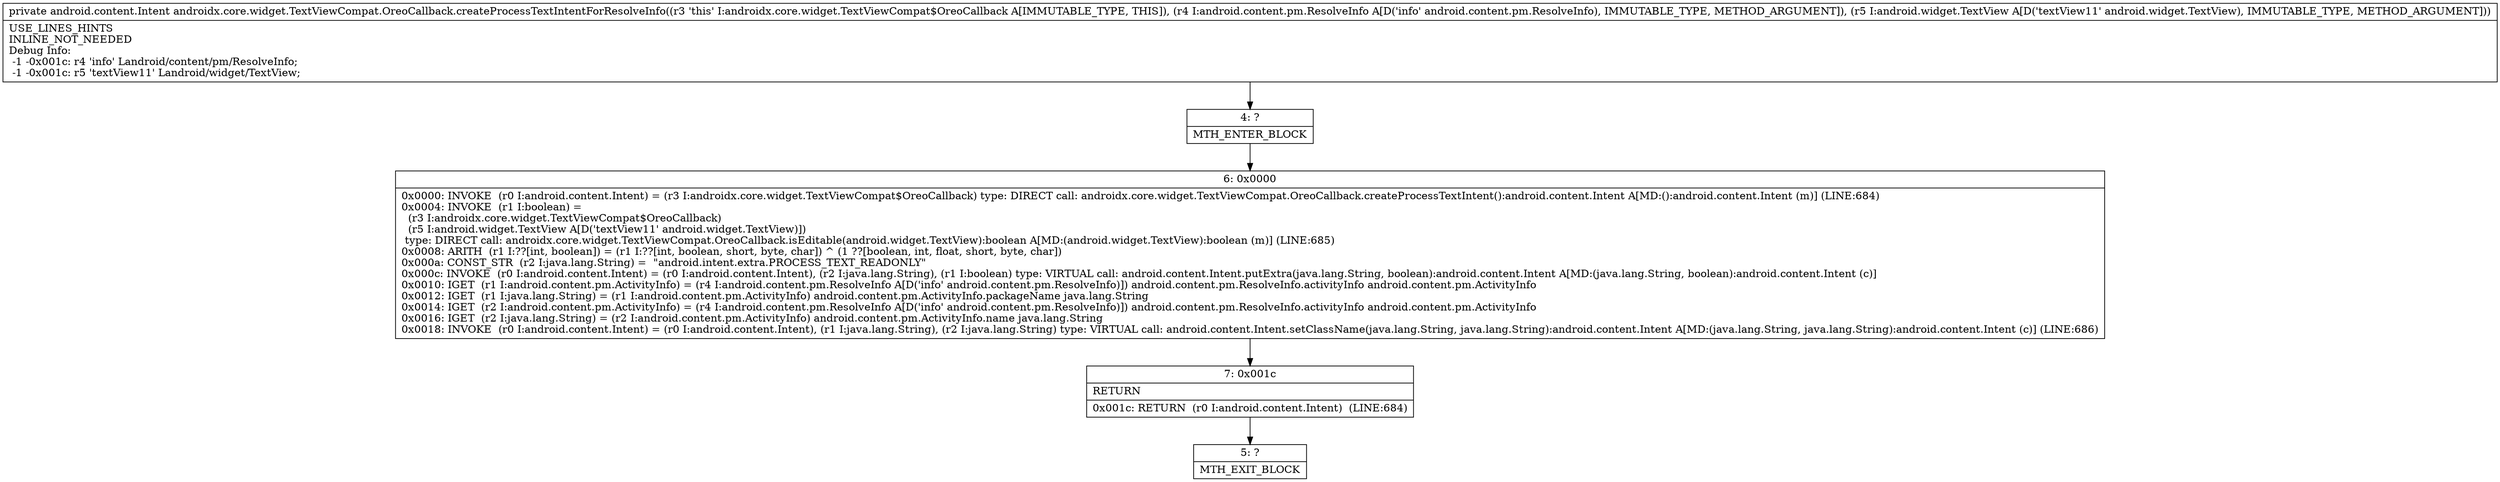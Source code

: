 digraph "CFG forandroidx.core.widget.TextViewCompat.OreoCallback.createProcessTextIntentForResolveInfo(Landroid\/content\/pm\/ResolveInfo;Landroid\/widget\/TextView;)Landroid\/content\/Intent;" {
Node_4 [shape=record,label="{4\:\ ?|MTH_ENTER_BLOCK\l}"];
Node_6 [shape=record,label="{6\:\ 0x0000|0x0000: INVOKE  (r0 I:android.content.Intent) = (r3 I:androidx.core.widget.TextViewCompat$OreoCallback) type: DIRECT call: androidx.core.widget.TextViewCompat.OreoCallback.createProcessTextIntent():android.content.Intent A[MD:():android.content.Intent (m)] (LINE:684)\l0x0004: INVOKE  (r1 I:boolean) = \l  (r3 I:androidx.core.widget.TextViewCompat$OreoCallback)\l  (r5 I:android.widget.TextView A[D('textView11' android.widget.TextView)])\l type: DIRECT call: androidx.core.widget.TextViewCompat.OreoCallback.isEditable(android.widget.TextView):boolean A[MD:(android.widget.TextView):boolean (m)] (LINE:685)\l0x0008: ARITH  (r1 I:??[int, boolean]) = (r1 I:??[int, boolean, short, byte, char]) ^ (1 ??[boolean, int, float, short, byte, char]) \l0x000a: CONST_STR  (r2 I:java.lang.String) =  \"android.intent.extra.PROCESS_TEXT_READONLY\" \l0x000c: INVOKE  (r0 I:android.content.Intent) = (r0 I:android.content.Intent), (r2 I:java.lang.String), (r1 I:boolean) type: VIRTUAL call: android.content.Intent.putExtra(java.lang.String, boolean):android.content.Intent A[MD:(java.lang.String, boolean):android.content.Intent (c)]\l0x0010: IGET  (r1 I:android.content.pm.ActivityInfo) = (r4 I:android.content.pm.ResolveInfo A[D('info' android.content.pm.ResolveInfo)]) android.content.pm.ResolveInfo.activityInfo android.content.pm.ActivityInfo \l0x0012: IGET  (r1 I:java.lang.String) = (r1 I:android.content.pm.ActivityInfo) android.content.pm.ActivityInfo.packageName java.lang.String \l0x0014: IGET  (r2 I:android.content.pm.ActivityInfo) = (r4 I:android.content.pm.ResolveInfo A[D('info' android.content.pm.ResolveInfo)]) android.content.pm.ResolveInfo.activityInfo android.content.pm.ActivityInfo \l0x0016: IGET  (r2 I:java.lang.String) = (r2 I:android.content.pm.ActivityInfo) android.content.pm.ActivityInfo.name java.lang.String \l0x0018: INVOKE  (r0 I:android.content.Intent) = (r0 I:android.content.Intent), (r1 I:java.lang.String), (r2 I:java.lang.String) type: VIRTUAL call: android.content.Intent.setClassName(java.lang.String, java.lang.String):android.content.Intent A[MD:(java.lang.String, java.lang.String):android.content.Intent (c)] (LINE:686)\l}"];
Node_7 [shape=record,label="{7\:\ 0x001c|RETURN\l|0x001c: RETURN  (r0 I:android.content.Intent)  (LINE:684)\l}"];
Node_5 [shape=record,label="{5\:\ ?|MTH_EXIT_BLOCK\l}"];
MethodNode[shape=record,label="{private android.content.Intent androidx.core.widget.TextViewCompat.OreoCallback.createProcessTextIntentForResolveInfo((r3 'this' I:androidx.core.widget.TextViewCompat$OreoCallback A[IMMUTABLE_TYPE, THIS]), (r4 I:android.content.pm.ResolveInfo A[D('info' android.content.pm.ResolveInfo), IMMUTABLE_TYPE, METHOD_ARGUMENT]), (r5 I:android.widget.TextView A[D('textView11' android.widget.TextView), IMMUTABLE_TYPE, METHOD_ARGUMENT]))  | USE_LINES_HINTS\lINLINE_NOT_NEEDED\lDebug Info:\l  \-1 \-0x001c: r4 'info' Landroid\/content\/pm\/ResolveInfo;\l  \-1 \-0x001c: r5 'textView11' Landroid\/widget\/TextView;\l}"];
MethodNode -> Node_4;Node_4 -> Node_6;
Node_6 -> Node_7;
Node_7 -> Node_5;
}

